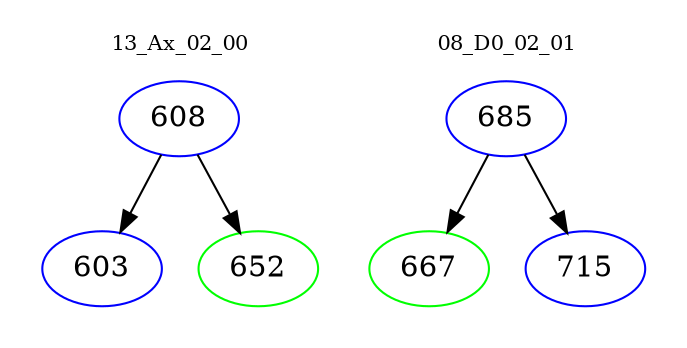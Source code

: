digraph{
subgraph cluster_0 {
color = white
label = "13_Ax_02_00";
fontsize=10;
T0_608 [label="608", color="blue"]
T0_608 -> T0_603 [color="black"]
T0_603 [label="603", color="blue"]
T0_608 -> T0_652 [color="black"]
T0_652 [label="652", color="green"]
}
subgraph cluster_1 {
color = white
label = "08_D0_02_01";
fontsize=10;
T1_685 [label="685", color="blue"]
T1_685 -> T1_667 [color="black"]
T1_667 [label="667", color="green"]
T1_685 -> T1_715 [color="black"]
T1_715 [label="715", color="blue"]
}
}
